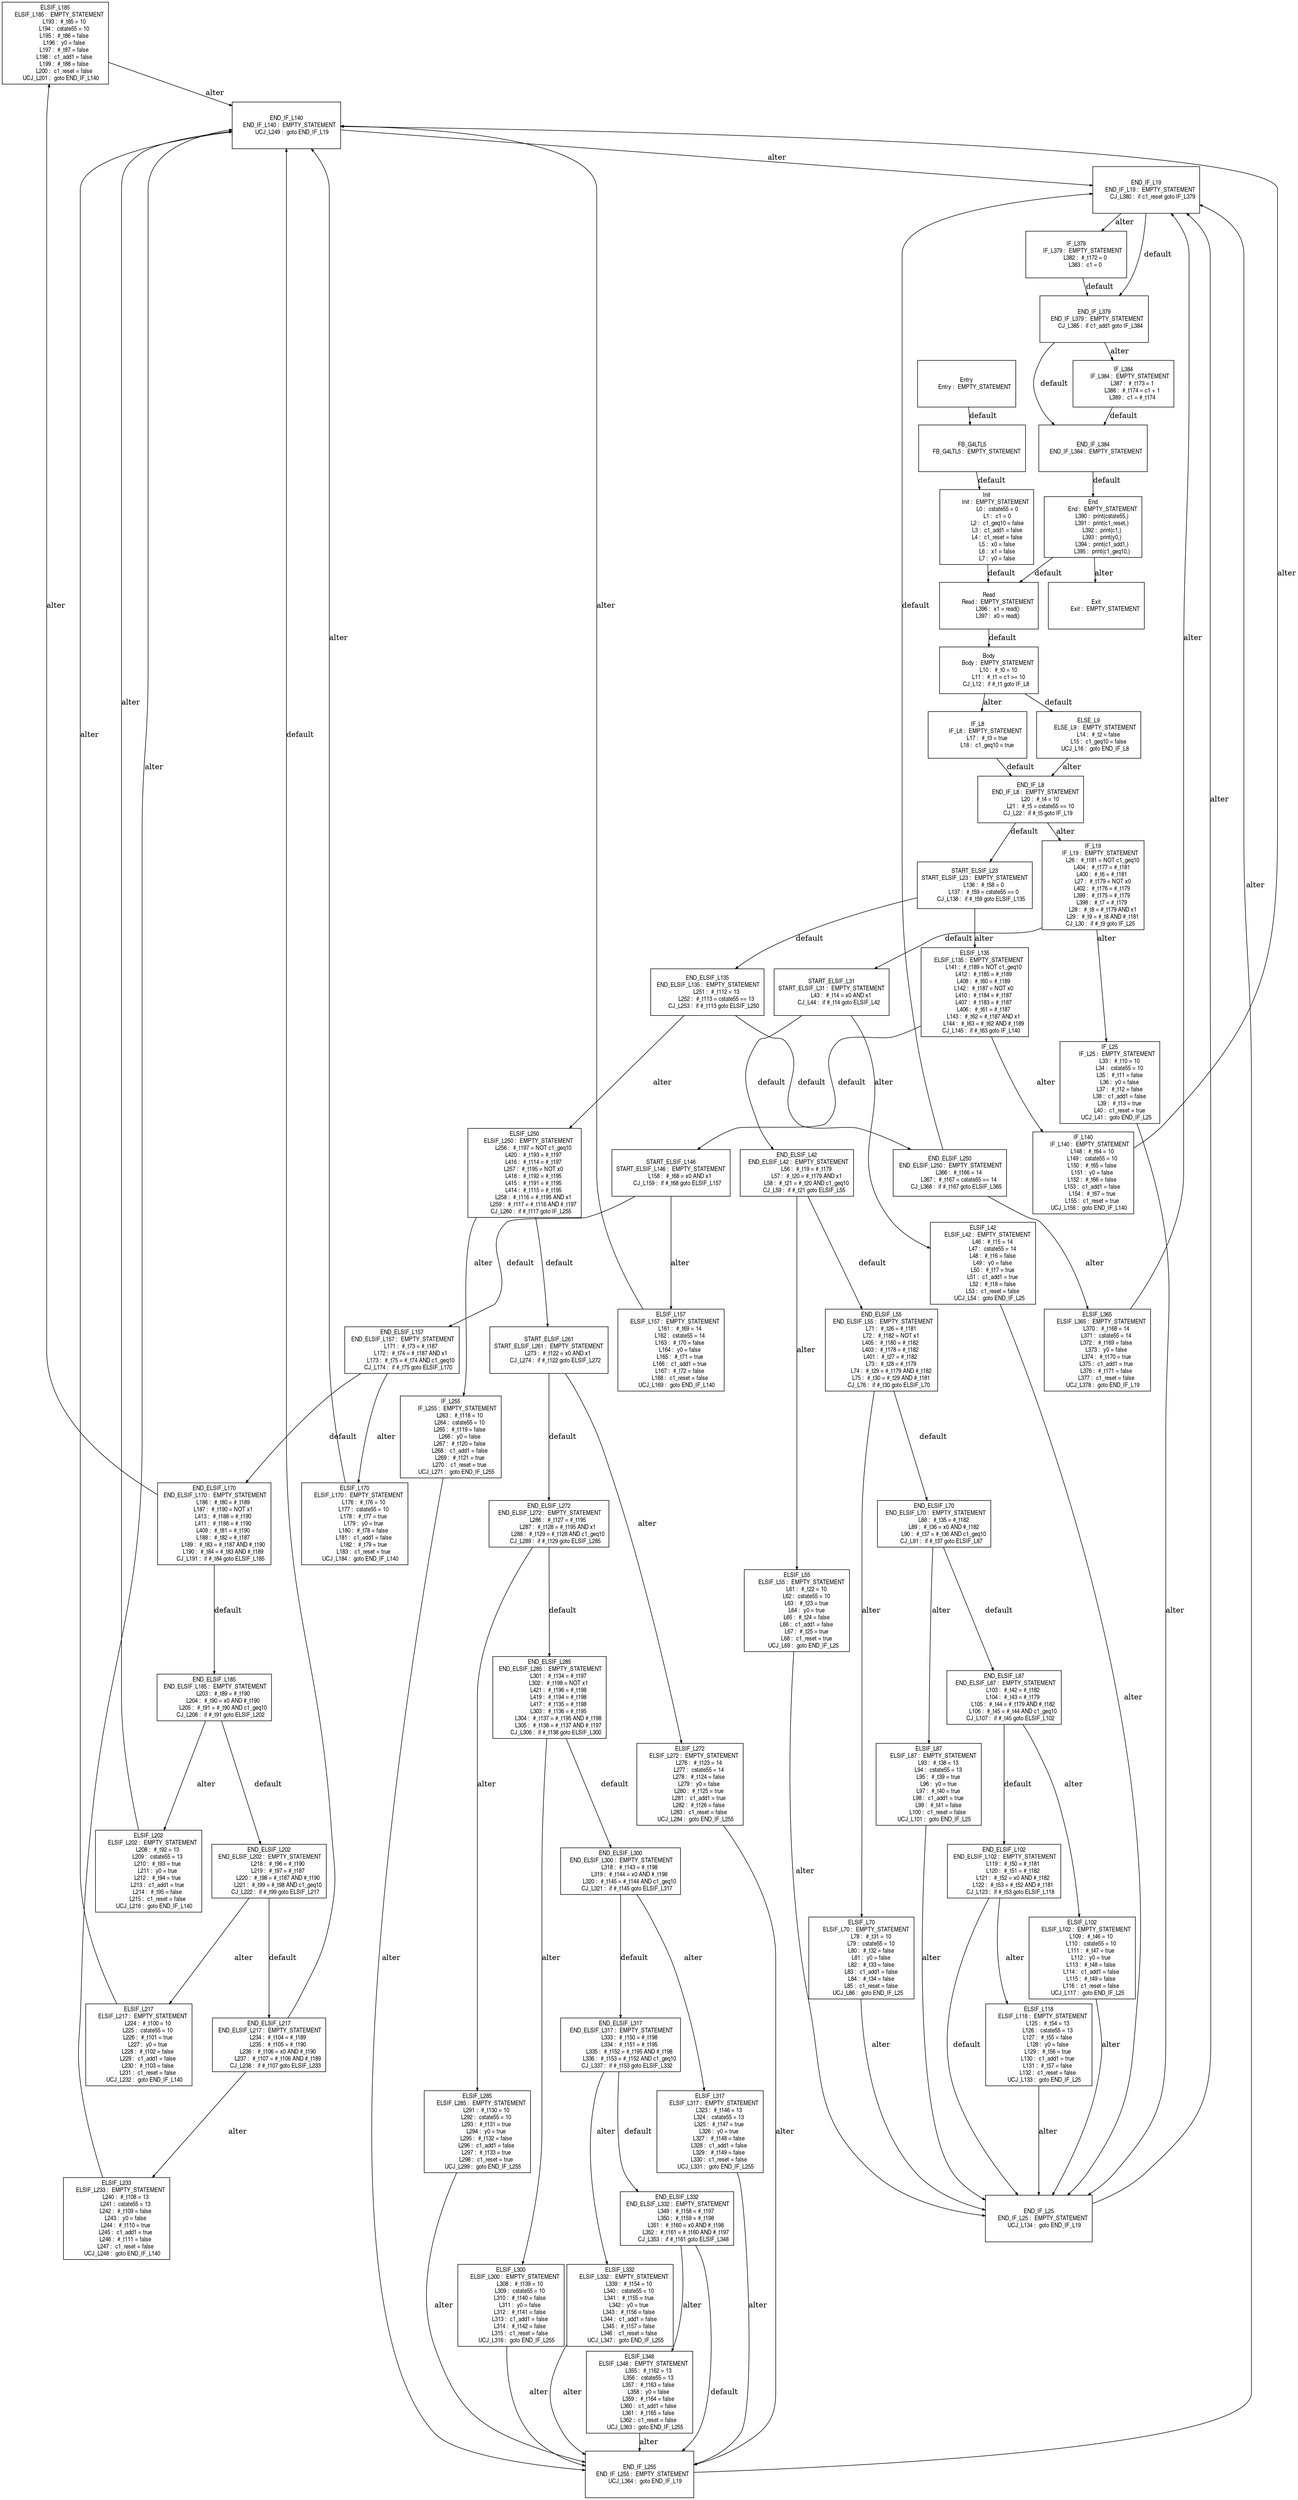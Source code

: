 digraph G {
  ranksep=.25;
  edge [arrowsize=.5]
  node [shape=rectangle, fontname="ArialNarrow",
        fontsize=12,  height=1.2];
  "ELSIF_L185
     ELSIF_L185 :  EMPTY_STATEMENT
           L193 :  #_t85 = 10
           L194 :  cstate55 = 10
           L195 :  #_t86 = false
           L196 :  y0 = false
           L197 :  #_t87 = false
           L198 :  c1_add1 = false
           L199 :  #_t88 = false
           L200 :  c1_reset = false
       UCJ_L201 :  goto END_IF_L140
"; "ELSIF_L317
     ELSIF_L317 :  EMPTY_STATEMENT
           L323 :  #_t146 = 13
           L324 :  cstate55 = 13
           L325 :  #_t147 = true
           L326 :  y0 = true
           L327 :  #_t148 = false
           L328 :  c1_add1 = false
           L329 :  #_t149 = false
           L330 :  c1_reset = false
       UCJ_L331 :  goto END_IF_L255
"; "END_ELSIF_L250
 END_ELSIF_L250 :  EMPTY_STATEMENT
           L366 :  #_t166 = 14
           L367 :  #_t167 = cstate55 == 14
        CJ_L368 :  if #_t167 goto ELSIF_L365
"; "ELSIF_L233
     ELSIF_L233 :  EMPTY_STATEMENT
           L240 :  #_t108 = 13
           L241 :  cstate55 = 13
           L242 :  #_t109 = false
           L243 :  y0 = false
           L244 :  #_t110 = true
           L245 :  c1_add1 = true
           L246 :  #_t111 = false
           L247 :  c1_reset = false
       UCJ_L248 :  goto END_IF_L140
"; "ELSE_L9
        ELSE_L9 :  EMPTY_STATEMENT
            L14 :  #_t2 = false
            L15 :  c1_geq10 = false
        UCJ_L16 :  goto END_IF_L8
"; "IF_L8
          IF_L8 :  EMPTY_STATEMENT
            L17 :  #_t3 = true
            L18 :  c1_geq10 = true
"; "END_IF_L384
    END_IF_L384 :  EMPTY_STATEMENT
"; "END_ELSIF_L42
  END_ELSIF_L42 :  EMPTY_STATEMENT
            L56 :  #_t19 = #_t179
            L57 :  #_t20 = #_t179 AND x1
            L58 :  #_t21 = #_t20 AND c1_geq10
         CJ_L59 :  if #_t21 goto ELSIF_L55
"; "END_ELSIF_L202
 END_ELSIF_L202 :  EMPTY_STATEMENT
           L218 :  #_t96 = #_t190
           L219 :  #_t97 = #_t187
           L220 :  #_t98 = #_t187 AND #_t190
           L221 :  #_t99 = #_t98 AND c1_geq10
        CJ_L222 :  if #_t99 goto ELSIF_L217
"; "ELSIF_L332
     ELSIF_L332 :  EMPTY_STATEMENT
           L339 :  #_t154 = 10
           L340 :  cstate55 = 10
           L341 :  #_t155 = true
           L342 :  y0 = true
           L343 :  #_t156 = false
           L344 :  c1_add1 = false
           L345 :  #_t157 = false
           L346 :  c1_reset = false
       UCJ_L347 :  goto END_IF_L255
"; "END_ELSIF_L135
 END_ELSIF_L135 :  EMPTY_STATEMENT
           L251 :  #_t112 = 13
           L252 :  #_t113 = cstate55 == 13
        CJ_L253 :  if #_t113 goto ELSIF_L250
"; "END_IF_L19
     END_IF_L19 :  EMPTY_STATEMENT
        CJ_L380 :  if c1_reset goto IF_L379
"; "END_ELSIF_L170
 END_ELSIF_L170 :  EMPTY_STATEMENT
           L186 :  #_t80 = #_t189
           L187 :  #_t190 = NOT x1
           L413 :  #_t188 = #_t190
           L411 :  #_t186 = #_t190
           L409 :  #_t81 = #_t190
           L188 :  #_t82 = #_t187
           L189 :  #_t83 = #_t187 AND #_t190
           L190 :  #_t84 = #_t83 AND #_t189
        CJ_L191 :  if #_t84 goto ELSIF_L185
"; "IF_L255
        IF_L255 :  EMPTY_STATEMENT
           L263 :  #_t118 = 10
           L264 :  cstate55 = 10
           L265 :  #_t119 = false
           L266 :  y0 = false
           L267 :  #_t120 = false
           L268 :  c1_add1 = false
           L269 :  #_t121 = true
           L270 :  c1_reset = true
       UCJ_L271 :  goto END_IF_L255
"; "START_ELSIF_L23
START_ELSIF_L23 :  EMPTY_STATEMENT
           L136 :  #_t58 = 0
           L137 :  #_t59 = cstate55 == 0
        CJ_L138 :  if #_t59 goto ELSIF_L135
"; "END_ELSIF_L55
  END_ELSIF_L55 :  EMPTY_STATEMENT
            L71 :  #_t26 = #_t181
            L72 :  #_t182 = NOT x1
           L405 :  #_t180 = #_t182
           L403 :  #_t178 = #_t182
           L401 :  #_t27 = #_t182
            L73 :  #_t28 = #_t179
            L74 :  #_t29 = #_t179 AND #_t182
            L75 :  #_t30 = #_t29 AND #_t181
         CJ_L76 :  if #_t30 goto ELSIF_L70
"; "ELSIF_L70
      ELSIF_L70 :  EMPTY_STATEMENT
            L78 :  #_t31 = 10
            L79 :  cstate55 = 10
            L80 :  #_t32 = false
            L81 :  y0 = false
            L82 :  #_t33 = false
            L83 :  c1_add1 = false
            L84 :  #_t34 = false
            L85 :  c1_reset = false
        UCJ_L86 :  goto END_IF_L25
"; "IF_L25
         IF_L25 :  EMPTY_STATEMENT
            L33 :  #_t10 = 10
            L34 :  cstate55 = 10
            L35 :  #_t11 = false
            L36 :  y0 = false
            L37 :  #_t12 = false
            L38 :  c1_add1 = false
            L39 :  #_t13 = true
            L40 :  c1_reset = true
        UCJ_L41 :  goto END_IF_L25
"; "ELSIF_L135
     ELSIF_L135 :  EMPTY_STATEMENT
           L141 :  #_t189 = NOT c1_geq10
           L412 :  #_t185 = #_t189
           L408 :  #_t60 = #_t189
           L142 :  #_t187 = NOT x0
           L410 :  #_t184 = #_t187
           L407 :  #_t183 = #_t187
           L406 :  #_t61 = #_t187
           L143 :  #_t62 = #_t187 AND x1
           L144 :  #_t63 = #_t62 AND #_t189
        CJ_L145 :  if #_t63 goto IF_L140
"; "ELSIF_L365
     ELSIF_L365 :  EMPTY_STATEMENT
           L370 :  #_t168 = 14
           L371 :  cstate55 = 14
           L372 :  #_t169 = false
           L373 :  y0 = false
           L374 :  #_t170 = true
           L375 :  c1_add1 = true
           L376 :  #_t171 = false
           L377 :  c1_reset = false
       UCJ_L378 :  goto END_IF_L19
"; "START_ELSIF_L261
START_ELSIF_L261 :  EMPTY_STATEMENT
           L273 :  #_t122 = x0 AND x1
        CJ_L274 :  if #_t122 goto ELSIF_L272
"; "END_ELSIF_L157
 END_ELSIF_L157 :  EMPTY_STATEMENT
           L171 :  #_t73 = #_t187
           L172 :  #_t74 = #_t187 AND x1
           L173 :  #_t75 = #_t74 AND c1_geq10
        CJ_L174 :  if #_t75 goto ELSIF_L170
"; "ELSIF_L102
     ELSIF_L102 :  EMPTY_STATEMENT
           L109 :  #_t46 = 10
           L110 :  cstate55 = 10
           L111 :  #_t47 = true
           L112 :  y0 = true
           L113 :  #_t48 = false
           L114 :  c1_add1 = false
           L115 :  #_t49 = false
           L116 :  c1_reset = false
       UCJ_L117 :  goto END_IF_L25
"; "ELSIF_L300
     ELSIF_L300 :  EMPTY_STATEMENT
           L308 :  #_t139 = 10
           L309 :  cstate55 = 10
           L310 :  #_t140 = false
           L311 :  y0 = false
           L312 :  #_t141 = false
           L313 :  c1_add1 = false
           L314 :  #_t142 = false
           L315 :  c1_reset = false
       UCJ_L316 :  goto END_IF_L255
"; "ELSIF_L87
      ELSIF_L87 :  EMPTY_STATEMENT
            L93 :  #_t38 = 13
            L94 :  cstate55 = 13
            L95 :  #_t39 = true
            L96 :  y0 = true
            L97 :  #_t40 = true
            L98 :  c1_add1 = true
            L99 :  #_t41 = false
           L100 :  c1_reset = false
       UCJ_L101 :  goto END_IF_L25
"; "END_IF_L25
     END_IF_L25 :  EMPTY_STATEMENT
       UCJ_L134 :  goto END_IF_L19
"; "ELSIF_L250
     ELSIF_L250 :  EMPTY_STATEMENT
           L256 :  #_t197 = NOT c1_geq10
           L420 :  #_t193 = #_t197
           L416 :  #_t114 = #_t197
           L257 :  #_t195 = NOT x0
           L418 :  #_t192 = #_t195
           L415 :  #_t191 = #_t195
           L414 :  #_t115 = #_t195
           L258 :  #_t116 = #_t195 AND x1
           L259 :  #_t117 = #_t116 AND #_t197
        CJ_L260 :  if #_t117 goto IF_L255
"; "ELSIF_L285
     ELSIF_L285 :  EMPTY_STATEMENT
           L291 :  #_t130 = 10
           L292 :  cstate55 = 10
           L293 :  #_t131 = true
           L294 :  y0 = true
           L295 :  #_t132 = false
           L296 :  c1_add1 = false
           L297 :  #_t133 = true
           L298 :  c1_reset = true
       UCJ_L299 :  goto END_IF_L255
"; "END_IF_L379
    END_IF_L379 :  EMPTY_STATEMENT
        CJ_L385 :  if c1_add1 goto IF_L384
"; "END_IF_L255
    END_IF_L255 :  EMPTY_STATEMENT
       UCJ_L364 :  goto END_IF_L19
"; "ELSIF_L118
     ELSIF_L118 :  EMPTY_STATEMENT
           L125 :  #_t54 = 13
           L126 :  cstate55 = 13
           L127 :  #_t55 = false
           L128 :  y0 = false
           L129 :  #_t56 = true
           L130 :  c1_add1 = true
           L131 :  #_t57 = false
           L132 :  c1_reset = false
       UCJ_L133 :  goto END_IF_L25
"; "END_ELSIF_L317
 END_ELSIF_L317 :  EMPTY_STATEMENT
           L333 :  #_t150 = #_t198
           L334 :  #_t151 = #_t195
           L335 :  #_t152 = #_t195 AND #_t198
           L336 :  #_t153 = #_t152 AND c1_geq10
        CJ_L337 :  if #_t153 goto ELSIF_L332
"; "ELSIF_L170
     ELSIF_L170 :  EMPTY_STATEMENT
           L176 :  #_t76 = 10
           L177 :  cstate55 = 10
           L178 :  #_t77 = true
           L179 :  y0 = true
           L180 :  #_t78 = false
           L181 :  c1_add1 = false
           L182 :  #_t79 = true
           L183 :  c1_reset = true
       UCJ_L184 :  goto END_IF_L140
"; "Read
           Read :  EMPTY_STATEMENT
           L396 :  x1 = read()
           L397 :  x0 = read()
"; "Entry
          Entry :  EMPTY_STATEMENT
"; "Init
           Init :  EMPTY_STATEMENT
             L0 :  cstate55 = 0
             L1 :  c1 = 0
             L2 :  c1_geq10 = false
             L3 :  c1_add1 = false
             L4 :  c1_reset = false
             L5 :  x0 = false
             L6 :  x1 = false
             L7 :  y0 = false
"; "ELSIF_L157
     ELSIF_L157 :  EMPTY_STATEMENT
           L161 :  #_t69 = 14
           L162 :  cstate55 = 14
           L163 :  #_t70 = false
           L164 :  y0 = false
           L165 :  #_t71 = true
           L166 :  c1_add1 = true
           L167 :  #_t72 = false
           L168 :  c1_reset = false
       UCJ_L169 :  goto END_IF_L140
"; "START_ELSIF_L146
START_ELSIF_L146 :  EMPTY_STATEMENT
           L158 :  #_t68 = x0 AND x1
        CJ_L159 :  if #_t68 goto ELSIF_L157
"; "END_ELSIF_L285
 END_ELSIF_L285 :  EMPTY_STATEMENT
           L301 :  #_t134 = #_t197
           L302 :  #_t198 = NOT x1
           L421 :  #_t196 = #_t198
           L419 :  #_t194 = #_t198
           L417 :  #_t135 = #_t198
           L303 :  #_t136 = #_t195
           L304 :  #_t137 = #_t195 AND #_t198
           L305 :  #_t138 = #_t137 AND #_t197
        CJ_L306 :  if #_t138 goto ELSIF_L300
"; "ELSIF_L272
     ELSIF_L272 :  EMPTY_STATEMENT
           L276 :  #_t123 = 14
           L277 :  cstate55 = 14
           L278 :  #_t124 = false
           L279 :  y0 = false
           L280 :  #_t125 = true
           L281 :  c1_add1 = true
           L282 :  #_t126 = false
           L283 :  c1_reset = false
       UCJ_L284 :  goto END_IF_L255
"; "IF_L379
        IF_L379 :  EMPTY_STATEMENT
           L382 :  #_t172 = 0
           L383 :  c1 = 0
"; "ELSIF_L348
     ELSIF_L348 :  EMPTY_STATEMENT
           L355 :  #_t162 = 13
           L356 :  cstate55 = 13
           L357 :  #_t163 = false
           L358 :  y0 = false
           L359 :  #_t164 = false
           L360 :  c1_add1 = false
           L361 :  #_t165 = false
           L362 :  c1_reset = false
       UCJ_L363 :  goto END_IF_L255
"; "END_ELSIF_L272
 END_ELSIF_L272 :  EMPTY_STATEMENT
           L286 :  #_t127 = #_t195
           L287 :  #_t128 = #_t195 AND x1
           L288 :  #_t129 = #_t128 AND c1_geq10
        CJ_L289 :  if #_t129 goto ELSIF_L285
"; "Exit
           Exit :  EMPTY_STATEMENT
"; "END_IF_L8
      END_IF_L8 :  EMPTY_STATEMENT
            L20 :  #_t4 = 10
            L21 :  #_t5 = cstate55 == 10
         CJ_L22 :  if #_t5 goto IF_L19
"; "END_ELSIF_L70
  END_ELSIF_L70 :  EMPTY_STATEMENT
            L88 :  #_t35 = #_t182
            L89 :  #_t36 = x0 AND #_t182
            L90 :  #_t37 = #_t36 AND c1_geq10
         CJ_L91 :  if #_t37 goto ELSIF_L87
"; "ELSIF_L42
      ELSIF_L42 :  EMPTY_STATEMENT
            L46 :  #_t15 = 14
            L47 :  cstate55 = 14
            L48 :  #_t16 = false
            L49 :  y0 = false
            L50 :  #_t17 = true
            L51 :  c1_add1 = true
            L52 :  #_t18 = false
            L53 :  c1_reset = false
        UCJ_L54 :  goto END_IF_L25
"; "ELSIF_L217
     ELSIF_L217 :  EMPTY_STATEMENT
           L224 :  #_t100 = 10
           L225 :  cstate55 = 10
           L226 :  #_t101 = true
           L227 :  y0 = true
           L228 :  #_t102 = false
           L229 :  c1_add1 = false
           L230 :  #_t103 = false
           L231 :  c1_reset = false
       UCJ_L232 :  goto END_IF_L140
"; "IF_L19
         IF_L19 :  EMPTY_STATEMENT
            L26 :  #_t181 = NOT c1_geq10
           L404 :  #_t177 = #_t181
           L400 :  #_t6 = #_t181
            L27 :  #_t179 = NOT x0
           L402 :  #_t176 = #_t179
           L399 :  #_t175 = #_t179
           L398 :  #_t7 = #_t179
            L28 :  #_t8 = #_t179 AND x1
            L29 :  #_t9 = #_t8 AND #_t181
         CJ_L30 :  if #_t9 goto IF_L25
"; "FB_G4LTL5
      FB_G4LTL5 :  EMPTY_STATEMENT
"; "ELSIF_L55
      ELSIF_L55 :  EMPTY_STATEMENT
            L61 :  #_t22 = 10
            L62 :  cstate55 = 10
            L63 :  #_t23 = true
            L64 :  y0 = true
            L65 :  #_t24 = false
            L66 :  c1_add1 = false
            L67 :  #_t25 = true
            L68 :  c1_reset = true
        UCJ_L69 :  goto END_IF_L25
"; "END_ELSIF_L300
 END_ELSIF_L300 :  EMPTY_STATEMENT
           L318 :  #_t143 = #_t198
           L319 :  #_t144 = x0 AND #_t198
           L320 :  #_t145 = #_t144 AND c1_geq10
        CJ_L321 :  if #_t145 goto ELSIF_L317
"; "END_ELSIF_L217
 END_ELSIF_L217 :  EMPTY_STATEMENT
           L234 :  #_t104 = #_t189
           L235 :  #_t105 = #_t190
           L236 :  #_t106 = x0 AND #_t190
           L237 :  #_t107 = #_t106 AND #_t189
        CJ_L238 :  if #_t107 goto ELSIF_L233
"; "End
            End :  EMPTY_STATEMENT
           L390 :  print(cstate55,)
           L391 :  print(c1_reset,)
           L392 :  print(c1,)
           L393 :  print(y0,)
           L394 :  print(c1_add1,)
           L395 :  print(c1_geq10,)
"; "END_ELSIF_L185
 END_ELSIF_L185 :  EMPTY_STATEMENT
           L203 :  #_t89 = #_t190
           L204 :  #_t90 = x0 AND #_t190
           L205 :  #_t91 = #_t90 AND c1_geq10
        CJ_L206 :  if #_t91 goto ELSIF_L202
"; "END_ELSIF_L332
 END_ELSIF_L332 :  EMPTY_STATEMENT
           L349 :  #_t158 = #_t197
           L350 :  #_t159 = #_t198
           L351 :  #_t160 = x0 AND #_t198
           L352 :  #_t161 = #_t160 AND #_t197
        CJ_L353 :  if #_t161 goto ELSIF_L348
"; "START_ELSIF_L31
START_ELSIF_L31 :  EMPTY_STATEMENT
            L43 :  #_t14 = x0 AND x1
         CJ_L44 :  if #_t14 goto ELSIF_L42
"; "Body
           Body :  EMPTY_STATEMENT
            L10 :  #_t0 = 10
            L11 :  #_t1 = c1 >= 10
         CJ_L12 :  if #_t1 goto IF_L8
"; "END_ELSIF_L102
 END_ELSIF_L102 :  EMPTY_STATEMENT
           L119 :  #_t50 = #_t181
           L120 :  #_t51 = #_t182
           L121 :  #_t52 = x0 AND #_t182
           L122 :  #_t53 = #_t52 AND #_t181
        CJ_L123 :  if #_t53 goto ELSIF_L118
"; "IF_L140
        IF_L140 :  EMPTY_STATEMENT
           L148 :  #_t64 = 10
           L149 :  cstate55 = 10
           L150 :  #_t65 = false
           L151 :  y0 = false
           L152 :  #_t66 = false
           L153 :  c1_add1 = false
           L154 :  #_t67 = true
           L155 :  c1_reset = true
       UCJ_L156 :  goto END_IF_L140
"; "ELSIF_L202
     ELSIF_L202 :  EMPTY_STATEMENT
           L208 :  #_t92 = 13
           L209 :  cstate55 = 13
           L210 :  #_t93 = true
           L211 :  y0 = true
           L212 :  #_t94 = true
           L213 :  c1_add1 = true
           L214 :  #_t95 = false
           L215 :  c1_reset = false
       UCJ_L216 :  goto END_IF_L140
"; "END_ELSIF_L87
  END_ELSIF_L87 :  EMPTY_STATEMENT
           L103 :  #_t42 = #_t182
           L104 :  #_t43 = #_t179
           L105 :  #_t44 = #_t179 AND #_t182
           L106 :  #_t45 = #_t44 AND c1_geq10
        CJ_L107 :  if #_t45 goto ELSIF_L102
"; "END_IF_L140
    END_IF_L140 :  EMPTY_STATEMENT
       UCJ_L249 :  goto END_IF_L19
"; "IF_L384
        IF_L384 :  EMPTY_STATEMENT
           L387 :  #_t173 = 1
           L388 :  #_t174 = c1 + 1
           L389 :  c1 = #_t174
"; 
  "FB_G4LTL5
      FB_G4LTL5 :  EMPTY_STATEMENT
" -> "Init
           Init :  EMPTY_STATEMENT
             L0 :  cstate55 = 0
             L1 :  c1 = 0
             L2 :  c1_geq10 = false
             L3 :  c1_add1 = false
             L4 :  c1_reset = false
             L5 :  x0 = false
             L6 :  x1 = false
             L7 :  y0 = false
"  [label="default"];
  "Init
           Init :  EMPTY_STATEMENT
             L0 :  cstate55 = 0
             L1 :  c1 = 0
             L2 :  c1_geq10 = false
             L3 :  c1_add1 = false
             L4 :  c1_reset = false
             L5 :  x0 = false
             L6 :  x1 = false
             L7 :  y0 = false
" -> "Read
           Read :  EMPTY_STATEMENT
           L396 :  x1 = read()
           L397 :  x0 = read()
"  [label="default"];
  "Body
           Body :  EMPTY_STATEMENT
            L10 :  #_t0 = 10
            L11 :  #_t1 = c1 >= 10
         CJ_L12 :  if #_t1 goto IF_L8
" -> "ELSE_L9
        ELSE_L9 :  EMPTY_STATEMENT
            L14 :  #_t2 = false
            L15 :  c1_geq10 = false
        UCJ_L16 :  goto END_IF_L8
"  [label="default"];
  "Body
           Body :  EMPTY_STATEMENT
            L10 :  #_t0 = 10
            L11 :  #_t1 = c1 >= 10
         CJ_L12 :  if #_t1 goto IF_L8
" -> "IF_L8
          IF_L8 :  EMPTY_STATEMENT
            L17 :  #_t3 = true
            L18 :  c1_geq10 = true
"  [label="alter"];
  "ELSE_L9
        ELSE_L9 :  EMPTY_STATEMENT
            L14 :  #_t2 = false
            L15 :  c1_geq10 = false
        UCJ_L16 :  goto END_IF_L8
" -> "END_IF_L8
      END_IF_L8 :  EMPTY_STATEMENT
            L20 :  #_t4 = 10
            L21 :  #_t5 = cstate55 == 10
         CJ_L22 :  if #_t5 goto IF_L19
"  [label="alter"];
  "IF_L8
          IF_L8 :  EMPTY_STATEMENT
            L17 :  #_t3 = true
            L18 :  c1_geq10 = true
" -> "END_IF_L8
      END_IF_L8 :  EMPTY_STATEMENT
            L20 :  #_t4 = 10
            L21 :  #_t5 = cstate55 == 10
         CJ_L22 :  if #_t5 goto IF_L19
"  [label="default"];
  "END_IF_L8
      END_IF_L8 :  EMPTY_STATEMENT
            L20 :  #_t4 = 10
            L21 :  #_t5 = cstate55 == 10
         CJ_L22 :  if #_t5 goto IF_L19
" -> "START_ELSIF_L23
START_ELSIF_L23 :  EMPTY_STATEMENT
           L136 :  #_t58 = 0
           L137 :  #_t59 = cstate55 == 0
        CJ_L138 :  if #_t59 goto ELSIF_L135
"  [label="default"];
  "END_IF_L8
      END_IF_L8 :  EMPTY_STATEMENT
            L20 :  #_t4 = 10
            L21 :  #_t5 = cstate55 == 10
         CJ_L22 :  if #_t5 goto IF_L19
" -> "IF_L19
         IF_L19 :  EMPTY_STATEMENT
            L26 :  #_t181 = NOT c1_geq10
           L404 :  #_t177 = #_t181
           L400 :  #_t6 = #_t181
            L27 :  #_t179 = NOT x0
           L402 :  #_t176 = #_t179
           L399 :  #_t175 = #_t179
           L398 :  #_t7 = #_t179
            L28 :  #_t8 = #_t179 AND x1
            L29 :  #_t9 = #_t8 AND #_t181
         CJ_L30 :  if #_t9 goto IF_L25
"  [label="alter"];
  "IF_L19
         IF_L19 :  EMPTY_STATEMENT
            L26 :  #_t181 = NOT c1_geq10
           L404 :  #_t177 = #_t181
           L400 :  #_t6 = #_t181
            L27 :  #_t179 = NOT x0
           L402 :  #_t176 = #_t179
           L399 :  #_t175 = #_t179
           L398 :  #_t7 = #_t179
            L28 :  #_t8 = #_t179 AND x1
            L29 :  #_t9 = #_t8 AND #_t181
         CJ_L30 :  if #_t9 goto IF_L25
" -> "START_ELSIF_L31
START_ELSIF_L31 :  EMPTY_STATEMENT
            L43 :  #_t14 = x0 AND x1
         CJ_L44 :  if #_t14 goto ELSIF_L42
"  [label="default"];
  "IF_L19
         IF_L19 :  EMPTY_STATEMENT
            L26 :  #_t181 = NOT c1_geq10
           L404 :  #_t177 = #_t181
           L400 :  #_t6 = #_t181
            L27 :  #_t179 = NOT x0
           L402 :  #_t176 = #_t179
           L399 :  #_t175 = #_t179
           L398 :  #_t7 = #_t179
            L28 :  #_t8 = #_t179 AND x1
            L29 :  #_t9 = #_t8 AND #_t181
         CJ_L30 :  if #_t9 goto IF_L25
" -> "IF_L25
         IF_L25 :  EMPTY_STATEMENT
            L33 :  #_t10 = 10
            L34 :  cstate55 = 10
            L35 :  #_t11 = false
            L36 :  y0 = false
            L37 :  #_t12 = false
            L38 :  c1_add1 = false
            L39 :  #_t13 = true
            L40 :  c1_reset = true
        UCJ_L41 :  goto END_IF_L25
"  [label="alter"];
  "IF_L25
         IF_L25 :  EMPTY_STATEMENT
            L33 :  #_t10 = 10
            L34 :  cstate55 = 10
            L35 :  #_t11 = false
            L36 :  y0 = false
            L37 :  #_t12 = false
            L38 :  c1_add1 = false
            L39 :  #_t13 = true
            L40 :  c1_reset = true
        UCJ_L41 :  goto END_IF_L25
" -> "END_IF_L25
     END_IF_L25 :  EMPTY_STATEMENT
       UCJ_L134 :  goto END_IF_L19
"  [label="alter"];
  "START_ELSIF_L31
START_ELSIF_L31 :  EMPTY_STATEMENT
            L43 :  #_t14 = x0 AND x1
         CJ_L44 :  if #_t14 goto ELSIF_L42
" -> "END_ELSIF_L42
  END_ELSIF_L42 :  EMPTY_STATEMENT
            L56 :  #_t19 = #_t179
            L57 :  #_t20 = #_t179 AND x1
            L58 :  #_t21 = #_t20 AND c1_geq10
         CJ_L59 :  if #_t21 goto ELSIF_L55
"  [label="default"];
  "START_ELSIF_L31
START_ELSIF_L31 :  EMPTY_STATEMENT
            L43 :  #_t14 = x0 AND x1
         CJ_L44 :  if #_t14 goto ELSIF_L42
" -> "ELSIF_L42
      ELSIF_L42 :  EMPTY_STATEMENT
            L46 :  #_t15 = 14
            L47 :  cstate55 = 14
            L48 :  #_t16 = false
            L49 :  y0 = false
            L50 :  #_t17 = true
            L51 :  c1_add1 = true
            L52 :  #_t18 = false
            L53 :  c1_reset = false
        UCJ_L54 :  goto END_IF_L25
"  [label="alter"];
  "ELSIF_L42
      ELSIF_L42 :  EMPTY_STATEMENT
            L46 :  #_t15 = 14
            L47 :  cstate55 = 14
            L48 :  #_t16 = false
            L49 :  y0 = false
            L50 :  #_t17 = true
            L51 :  c1_add1 = true
            L52 :  #_t18 = false
            L53 :  c1_reset = false
        UCJ_L54 :  goto END_IF_L25
" -> "END_IF_L25
     END_IF_L25 :  EMPTY_STATEMENT
       UCJ_L134 :  goto END_IF_L19
"  [label="alter"];
  "END_ELSIF_L42
  END_ELSIF_L42 :  EMPTY_STATEMENT
            L56 :  #_t19 = #_t179
            L57 :  #_t20 = #_t179 AND x1
            L58 :  #_t21 = #_t20 AND c1_geq10
         CJ_L59 :  if #_t21 goto ELSIF_L55
" -> "END_ELSIF_L55
  END_ELSIF_L55 :  EMPTY_STATEMENT
            L71 :  #_t26 = #_t181
            L72 :  #_t182 = NOT x1
           L405 :  #_t180 = #_t182
           L403 :  #_t178 = #_t182
           L401 :  #_t27 = #_t182
            L73 :  #_t28 = #_t179
            L74 :  #_t29 = #_t179 AND #_t182
            L75 :  #_t30 = #_t29 AND #_t181
         CJ_L76 :  if #_t30 goto ELSIF_L70
"  [label="default"];
  "END_ELSIF_L42
  END_ELSIF_L42 :  EMPTY_STATEMENT
            L56 :  #_t19 = #_t179
            L57 :  #_t20 = #_t179 AND x1
            L58 :  #_t21 = #_t20 AND c1_geq10
         CJ_L59 :  if #_t21 goto ELSIF_L55
" -> "ELSIF_L55
      ELSIF_L55 :  EMPTY_STATEMENT
            L61 :  #_t22 = 10
            L62 :  cstate55 = 10
            L63 :  #_t23 = true
            L64 :  y0 = true
            L65 :  #_t24 = false
            L66 :  c1_add1 = false
            L67 :  #_t25 = true
            L68 :  c1_reset = true
        UCJ_L69 :  goto END_IF_L25
"  [label="alter"];
  "ELSIF_L55
      ELSIF_L55 :  EMPTY_STATEMENT
            L61 :  #_t22 = 10
            L62 :  cstate55 = 10
            L63 :  #_t23 = true
            L64 :  y0 = true
            L65 :  #_t24 = false
            L66 :  c1_add1 = false
            L67 :  #_t25 = true
            L68 :  c1_reset = true
        UCJ_L69 :  goto END_IF_L25
" -> "END_IF_L25
     END_IF_L25 :  EMPTY_STATEMENT
       UCJ_L134 :  goto END_IF_L19
"  [label="alter"];
  "END_ELSIF_L55
  END_ELSIF_L55 :  EMPTY_STATEMENT
            L71 :  #_t26 = #_t181
            L72 :  #_t182 = NOT x1
           L405 :  #_t180 = #_t182
           L403 :  #_t178 = #_t182
           L401 :  #_t27 = #_t182
            L73 :  #_t28 = #_t179
            L74 :  #_t29 = #_t179 AND #_t182
            L75 :  #_t30 = #_t29 AND #_t181
         CJ_L76 :  if #_t30 goto ELSIF_L70
" -> "END_ELSIF_L70
  END_ELSIF_L70 :  EMPTY_STATEMENT
            L88 :  #_t35 = #_t182
            L89 :  #_t36 = x0 AND #_t182
            L90 :  #_t37 = #_t36 AND c1_geq10
         CJ_L91 :  if #_t37 goto ELSIF_L87
"  [label="default"];
  "END_ELSIF_L55
  END_ELSIF_L55 :  EMPTY_STATEMENT
            L71 :  #_t26 = #_t181
            L72 :  #_t182 = NOT x1
           L405 :  #_t180 = #_t182
           L403 :  #_t178 = #_t182
           L401 :  #_t27 = #_t182
            L73 :  #_t28 = #_t179
            L74 :  #_t29 = #_t179 AND #_t182
            L75 :  #_t30 = #_t29 AND #_t181
         CJ_L76 :  if #_t30 goto ELSIF_L70
" -> "ELSIF_L70
      ELSIF_L70 :  EMPTY_STATEMENT
            L78 :  #_t31 = 10
            L79 :  cstate55 = 10
            L80 :  #_t32 = false
            L81 :  y0 = false
            L82 :  #_t33 = false
            L83 :  c1_add1 = false
            L84 :  #_t34 = false
            L85 :  c1_reset = false
        UCJ_L86 :  goto END_IF_L25
"  [label="alter"];
  "ELSIF_L70
      ELSIF_L70 :  EMPTY_STATEMENT
            L78 :  #_t31 = 10
            L79 :  cstate55 = 10
            L80 :  #_t32 = false
            L81 :  y0 = false
            L82 :  #_t33 = false
            L83 :  c1_add1 = false
            L84 :  #_t34 = false
            L85 :  c1_reset = false
        UCJ_L86 :  goto END_IF_L25
" -> "END_IF_L25
     END_IF_L25 :  EMPTY_STATEMENT
       UCJ_L134 :  goto END_IF_L19
"  [label="alter"];
  "END_ELSIF_L70
  END_ELSIF_L70 :  EMPTY_STATEMENT
            L88 :  #_t35 = #_t182
            L89 :  #_t36 = x0 AND #_t182
            L90 :  #_t37 = #_t36 AND c1_geq10
         CJ_L91 :  if #_t37 goto ELSIF_L87
" -> "END_ELSIF_L87
  END_ELSIF_L87 :  EMPTY_STATEMENT
           L103 :  #_t42 = #_t182
           L104 :  #_t43 = #_t179
           L105 :  #_t44 = #_t179 AND #_t182
           L106 :  #_t45 = #_t44 AND c1_geq10
        CJ_L107 :  if #_t45 goto ELSIF_L102
"  [label="default"];
  "END_ELSIF_L70
  END_ELSIF_L70 :  EMPTY_STATEMENT
            L88 :  #_t35 = #_t182
            L89 :  #_t36 = x0 AND #_t182
            L90 :  #_t37 = #_t36 AND c1_geq10
         CJ_L91 :  if #_t37 goto ELSIF_L87
" -> "ELSIF_L87
      ELSIF_L87 :  EMPTY_STATEMENT
            L93 :  #_t38 = 13
            L94 :  cstate55 = 13
            L95 :  #_t39 = true
            L96 :  y0 = true
            L97 :  #_t40 = true
            L98 :  c1_add1 = true
            L99 :  #_t41 = false
           L100 :  c1_reset = false
       UCJ_L101 :  goto END_IF_L25
"  [label="alter"];
  "ELSIF_L87
      ELSIF_L87 :  EMPTY_STATEMENT
            L93 :  #_t38 = 13
            L94 :  cstate55 = 13
            L95 :  #_t39 = true
            L96 :  y0 = true
            L97 :  #_t40 = true
            L98 :  c1_add1 = true
            L99 :  #_t41 = false
           L100 :  c1_reset = false
       UCJ_L101 :  goto END_IF_L25
" -> "END_IF_L25
     END_IF_L25 :  EMPTY_STATEMENT
       UCJ_L134 :  goto END_IF_L19
"  [label="alter"];
  "END_ELSIF_L87
  END_ELSIF_L87 :  EMPTY_STATEMENT
           L103 :  #_t42 = #_t182
           L104 :  #_t43 = #_t179
           L105 :  #_t44 = #_t179 AND #_t182
           L106 :  #_t45 = #_t44 AND c1_geq10
        CJ_L107 :  if #_t45 goto ELSIF_L102
" -> "END_ELSIF_L102
 END_ELSIF_L102 :  EMPTY_STATEMENT
           L119 :  #_t50 = #_t181
           L120 :  #_t51 = #_t182
           L121 :  #_t52 = x0 AND #_t182
           L122 :  #_t53 = #_t52 AND #_t181
        CJ_L123 :  if #_t53 goto ELSIF_L118
"  [label="default"];
  "END_ELSIF_L87
  END_ELSIF_L87 :  EMPTY_STATEMENT
           L103 :  #_t42 = #_t182
           L104 :  #_t43 = #_t179
           L105 :  #_t44 = #_t179 AND #_t182
           L106 :  #_t45 = #_t44 AND c1_geq10
        CJ_L107 :  if #_t45 goto ELSIF_L102
" -> "ELSIF_L102
     ELSIF_L102 :  EMPTY_STATEMENT
           L109 :  #_t46 = 10
           L110 :  cstate55 = 10
           L111 :  #_t47 = true
           L112 :  y0 = true
           L113 :  #_t48 = false
           L114 :  c1_add1 = false
           L115 :  #_t49 = false
           L116 :  c1_reset = false
       UCJ_L117 :  goto END_IF_L25
"  [label="alter"];
  "ELSIF_L102
     ELSIF_L102 :  EMPTY_STATEMENT
           L109 :  #_t46 = 10
           L110 :  cstate55 = 10
           L111 :  #_t47 = true
           L112 :  y0 = true
           L113 :  #_t48 = false
           L114 :  c1_add1 = false
           L115 :  #_t49 = false
           L116 :  c1_reset = false
       UCJ_L117 :  goto END_IF_L25
" -> "END_IF_L25
     END_IF_L25 :  EMPTY_STATEMENT
       UCJ_L134 :  goto END_IF_L19
"  [label="alter"];
  "END_ELSIF_L102
 END_ELSIF_L102 :  EMPTY_STATEMENT
           L119 :  #_t50 = #_t181
           L120 :  #_t51 = #_t182
           L121 :  #_t52 = x0 AND #_t182
           L122 :  #_t53 = #_t52 AND #_t181
        CJ_L123 :  if #_t53 goto ELSIF_L118
" -> "END_IF_L25
     END_IF_L25 :  EMPTY_STATEMENT
       UCJ_L134 :  goto END_IF_L19
"  [label="default"];
  "END_ELSIF_L102
 END_ELSIF_L102 :  EMPTY_STATEMENT
           L119 :  #_t50 = #_t181
           L120 :  #_t51 = #_t182
           L121 :  #_t52 = x0 AND #_t182
           L122 :  #_t53 = #_t52 AND #_t181
        CJ_L123 :  if #_t53 goto ELSIF_L118
" -> "ELSIF_L118
     ELSIF_L118 :  EMPTY_STATEMENT
           L125 :  #_t54 = 13
           L126 :  cstate55 = 13
           L127 :  #_t55 = false
           L128 :  y0 = false
           L129 :  #_t56 = true
           L130 :  c1_add1 = true
           L131 :  #_t57 = false
           L132 :  c1_reset = false
       UCJ_L133 :  goto END_IF_L25
"  [label="alter"];
  "ELSIF_L118
     ELSIF_L118 :  EMPTY_STATEMENT
           L125 :  #_t54 = 13
           L126 :  cstate55 = 13
           L127 :  #_t55 = false
           L128 :  y0 = false
           L129 :  #_t56 = true
           L130 :  c1_add1 = true
           L131 :  #_t57 = false
           L132 :  c1_reset = false
       UCJ_L133 :  goto END_IF_L25
" -> "END_IF_L25
     END_IF_L25 :  EMPTY_STATEMENT
       UCJ_L134 :  goto END_IF_L19
"  [label="alter"];
  "END_IF_L25
     END_IF_L25 :  EMPTY_STATEMENT
       UCJ_L134 :  goto END_IF_L19
" -> "END_IF_L19
     END_IF_L19 :  EMPTY_STATEMENT
        CJ_L380 :  if c1_reset goto IF_L379
"  [label="alter"];
  "START_ELSIF_L23
START_ELSIF_L23 :  EMPTY_STATEMENT
           L136 :  #_t58 = 0
           L137 :  #_t59 = cstate55 == 0
        CJ_L138 :  if #_t59 goto ELSIF_L135
" -> "END_ELSIF_L135
 END_ELSIF_L135 :  EMPTY_STATEMENT
           L251 :  #_t112 = 13
           L252 :  #_t113 = cstate55 == 13
        CJ_L253 :  if #_t113 goto ELSIF_L250
"  [label="default"];
  "START_ELSIF_L23
START_ELSIF_L23 :  EMPTY_STATEMENT
           L136 :  #_t58 = 0
           L137 :  #_t59 = cstate55 == 0
        CJ_L138 :  if #_t59 goto ELSIF_L135
" -> "ELSIF_L135
     ELSIF_L135 :  EMPTY_STATEMENT
           L141 :  #_t189 = NOT c1_geq10
           L412 :  #_t185 = #_t189
           L408 :  #_t60 = #_t189
           L142 :  #_t187 = NOT x0
           L410 :  #_t184 = #_t187
           L407 :  #_t183 = #_t187
           L406 :  #_t61 = #_t187
           L143 :  #_t62 = #_t187 AND x1
           L144 :  #_t63 = #_t62 AND #_t189
        CJ_L145 :  if #_t63 goto IF_L140
"  [label="alter"];
  "ELSIF_L135
     ELSIF_L135 :  EMPTY_STATEMENT
           L141 :  #_t189 = NOT c1_geq10
           L412 :  #_t185 = #_t189
           L408 :  #_t60 = #_t189
           L142 :  #_t187 = NOT x0
           L410 :  #_t184 = #_t187
           L407 :  #_t183 = #_t187
           L406 :  #_t61 = #_t187
           L143 :  #_t62 = #_t187 AND x1
           L144 :  #_t63 = #_t62 AND #_t189
        CJ_L145 :  if #_t63 goto IF_L140
" -> "START_ELSIF_L146
START_ELSIF_L146 :  EMPTY_STATEMENT
           L158 :  #_t68 = x0 AND x1
        CJ_L159 :  if #_t68 goto ELSIF_L157
"  [label="default"];
  "ELSIF_L135
     ELSIF_L135 :  EMPTY_STATEMENT
           L141 :  #_t189 = NOT c1_geq10
           L412 :  #_t185 = #_t189
           L408 :  #_t60 = #_t189
           L142 :  #_t187 = NOT x0
           L410 :  #_t184 = #_t187
           L407 :  #_t183 = #_t187
           L406 :  #_t61 = #_t187
           L143 :  #_t62 = #_t187 AND x1
           L144 :  #_t63 = #_t62 AND #_t189
        CJ_L145 :  if #_t63 goto IF_L140
" -> "IF_L140
        IF_L140 :  EMPTY_STATEMENT
           L148 :  #_t64 = 10
           L149 :  cstate55 = 10
           L150 :  #_t65 = false
           L151 :  y0 = false
           L152 :  #_t66 = false
           L153 :  c1_add1 = false
           L154 :  #_t67 = true
           L155 :  c1_reset = true
       UCJ_L156 :  goto END_IF_L140
"  [label="alter"];
  "IF_L140
        IF_L140 :  EMPTY_STATEMENT
           L148 :  #_t64 = 10
           L149 :  cstate55 = 10
           L150 :  #_t65 = false
           L151 :  y0 = false
           L152 :  #_t66 = false
           L153 :  c1_add1 = false
           L154 :  #_t67 = true
           L155 :  c1_reset = true
       UCJ_L156 :  goto END_IF_L140
" -> "END_IF_L140
    END_IF_L140 :  EMPTY_STATEMENT
       UCJ_L249 :  goto END_IF_L19
"  [label="alter"];
  "START_ELSIF_L146
START_ELSIF_L146 :  EMPTY_STATEMENT
           L158 :  #_t68 = x0 AND x1
        CJ_L159 :  if #_t68 goto ELSIF_L157
" -> "END_ELSIF_L157
 END_ELSIF_L157 :  EMPTY_STATEMENT
           L171 :  #_t73 = #_t187
           L172 :  #_t74 = #_t187 AND x1
           L173 :  #_t75 = #_t74 AND c1_geq10
        CJ_L174 :  if #_t75 goto ELSIF_L170
"  [label="default"];
  "START_ELSIF_L146
START_ELSIF_L146 :  EMPTY_STATEMENT
           L158 :  #_t68 = x0 AND x1
        CJ_L159 :  if #_t68 goto ELSIF_L157
" -> "ELSIF_L157
     ELSIF_L157 :  EMPTY_STATEMENT
           L161 :  #_t69 = 14
           L162 :  cstate55 = 14
           L163 :  #_t70 = false
           L164 :  y0 = false
           L165 :  #_t71 = true
           L166 :  c1_add1 = true
           L167 :  #_t72 = false
           L168 :  c1_reset = false
       UCJ_L169 :  goto END_IF_L140
"  [label="alter"];
  "ELSIF_L157
     ELSIF_L157 :  EMPTY_STATEMENT
           L161 :  #_t69 = 14
           L162 :  cstate55 = 14
           L163 :  #_t70 = false
           L164 :  y0 = false
           L165 :  #_t71 = true
           L166 :  c1_add1 = true
           L167 :  #_t72 = false
           L168 :  c1_reset = false
       UCJ_L169 :  goto END_IF_L140
" -> "END_IF_L140
    END_IF_L140 :  EMPTY_STATEMENT
       UCJ_L249 :  goto END_IF_L19
"  [label="alter"];
  "END_ELSIF_L157
 END_ELSIF_L157 :  EMPTY_STATEMENT
           L171 :  #_t73 = #_t187
           L172 :  #_t74 = #_t187 AND x1
           L173 :  #_t75 = #_t74 AND c1_geq10
        CJ_L174 :  if #_t75 goto ELSIF_L170
" -> "END_ELSIF_L170
 END_ELSIF_L170 :  EMPTY_STATEMENT
           L186 :  #_t80 = #_t189
           L187 :  #_t190 = NOT x1
           L413 :  #_t188 = #_t190
           L411 :  #_t186 = #_t190
           L409 :  #_t81 = #_t190
           L188 :  #_t82 = #_t187
           L189 :  #_t83 = #_t187 AND #_t190
           L190 :  #_t84 = #_t83 AND #_t189
        CJ_L191 :  if #_t84 goto ELSIF_L185
"  [label="default"];
  "END_ELSIF_L157
 END_ELSIF_L157 :  EMPTY_STATEMENT
           L171 :  #_t73 = #_t187
           L172 :  #_t74 = #_t187 AND x1
           L173 :  #_t75 = #_t74 AND c1_geq10
        CJ_L174 :  if #_t75 goto ELSIF_L170
" -> "ELSIF_L170
     ELSIF_L170 :  EMPTY_STATEMENT
           L176 :  #_t76 = 10
           L177 :  cstate55 = 10
           L178 :  #_t77 = true
           L179 :  y0 = true
           L180 :  #_t78 = false
           L181 :  c1_add1 = false
           L182 :  #_t79 = true
           L183 :  c1_reset = true
       UCJ_L184 :  goto END_IF_L140
"  [label="alter"];
  "ELSIF_L170
     ELSIF_L170 :  EMPTY_STATEMENT
           L176 :  #_t76 = 10
           L177 :  cstate55 = 10
           L178 :  #_t77 = true
           L179 :  y0 = true
           L180 :  #_t78 = false
           L181 :  c1_add1 = false
           L182 :  #_t79 = true
           L183 :  c1_reset = true
       UCJ_L184 :  goto END_IF_L140
" -> "END_IF_L140
    END_IF_L140 :  EMPTY_STATEMENT
       UCJ_L249 :  goto END_IF_L19
"  [label="alter"];
  "END_ELSIF_L170
 END_ELSIF_L170 :  EMPTY_STATEMENT
           L186 :  #_t80 = #_t189
           L187 :  #_t190 = NOT x1
           L413 :  #_t188 = #_t190
           L411 :  #_t186 = #_t190
           L409 :  #_t81 = #_t190
           L188 :  #_t82 = #_t187
           L189 :  #_t83 = #_t187 AND #_t190
           L190 :  #_t84 = #_t83 AND #_t189
        CJ_L191 :  if #_t84 goto ELSIF_L185
" -> "END_ELSIF_L185
 END_ELSIF_L185 :  EMPTY_STATEMENT
           L203 :  #_t89 = #_t190
           L204 :  #_t90 = x0 AND #_t190
           L205 :  #_t91 = #_t90 AND c1_geq10
        CJ_L206 :  if #_t91 goto ELSIF_L202
"  [label="default"];
  "END_ELSIF_L170
 END_ELSIF_L170 :  EMPTY_STATEMENT
           L186 :  #_t80 = #_t189
           L187 :  #_t190 = NOT x1
           L413 :  #_t188 = #_t190
           L411 :  #_t186 = #_t190
           L409 :  #_t81 = #_t190
           L188 :  #_t82 = #_t187
           L189 :  #_t83 = #_t187 AND #_t190
           L190 :  #_t84 = #_t83 AND #_t189
        CJ_L191 :  if #_t84 goto ELSIF_L185
" -> "ELSIF_L185
     ELSIF_L185 :  EMPTY_STATEMENT
           L193 :  #_t85 = 10
           L194 :  cstate55 = 10
           L195 :  #_t86 = false
           L196 :  y0 = false
           L197 :  #_t87 = false
           L198 :  c1_add1 = false
           L199 :  #_t88 = false
           L200 :  c1_reset = false
       UCJ_L201 :  goto END_IF_L140
"  [label="alter"];
  "ELSIF_L185
     ELSIF_L185 :  EMPTY_STATEMENT
           L193 :  #_t85 = 10
           L194 :  cstate55 = 10
           L195 :  #_t86 = false
           L196 :  y0 = false
           L197 :  #_t87 = false
           L198 :  c1_add1 = false
           L199 :  #_t88 = false
           L200 :  c1_reset = false
       UCJ_L201 :  goto END_IF_L140
" -> "END_IF_L140
    END_IF_L140 :  EMPTY_STATEMENT
       UCJ_L249 :  goto END_IF_L19
"  [label="alter"];
  "END_ELSIF_L185
 END_ELSIF_L185 :  EMPTY_STATEMENT
           L203 :  #_t89 = #_t190
           L204 :  #_t90 = x0 AND #_t190
           L205 :  #_t91 = #_t90 AND c1_geq10
        CJ_L206 :  if #_t91 goto ELSIF_L202
" -> "END_ELSIF_L202
 END_ELSIF_L202 :  EMPTY_STATEMENT
           L218 :  #_t96 = #_t190
           L219 :  #_t97 = #_t187
           L220 :  #_t98 = #_t187 AND #_t190
           L221 :  #_t99 = #_t98 AND c1_geq10
        CJ_L222 :  if #_t99 goto ELSIF_L217
"  [label="default"];
  "END_ELSIF_L185
 END_ELSIF_L185 :  EMPTY_STATEMENT
           L203 :  #_t89 = #_t190
           L204 :  #_t90 = x0 AND #_t190
           L205 :  #_t91 = #_t90 AND c1_geq10
        CJ_L206 :  if #_t91 goto ELSIF_L202
" -> "ELSIF_L202
     ELSIF_L202 :  EMPTY_STATEMENT
           L208 :  #_t92 = 13
           L209 :  cstate55 = 13
           L210 :  #_t93 = true
           L211 :  y0 = true
           L212 :  #_t94 = true
           L213 :  c1_add1 = true
           L214 :  #_t95 = false
           L215 :  c1_reset = false
       UCJ_L216 :  goto END_IF_L140
"  [label="alter"];
  "ELSIF_L202
     ELSIF_L202 :  EMPTY_STATEMENT
           L208 :  #_t92 = 13
           L209 :  cstate55 = 13
           L210 :  #_t93 = true
           L211 :  y0 = true
           L212 :  #_t94 = true
           L213 :  c1_add1 = true
           L214 :  #_t95 = false
           L215 :  c1_reset = false
       UCJ_L216 :  goto END_IF_L140
" -> "END_IF_L140
    END_IF_L140 :  EMPTY_STATEMENT
       UCJ_L249 :  goto END_IF_L19
"  [label="alter"];
  "END_ELSIF_L202
 END_ELSIF_L202 :  EMPTY_STATEMENT
           L218 :  #_t96 = #_t190
           L219 :  #_t97 = #_t187
           L220 :  #_t98 = #_t187 AND #_t190
           L221 :  #_t99 = #_t98 AND c1_geq10
        CJ_L222 :  if #_t99 goto ELSIF_L217
" -> "END_ELSIF_L217
 END_ELSIF_L217 :  EMPTY_STATEMENT
           L234 :  #_t104 = #_t189
           L235 :  #_t105 = #_t190
           L236 :  #_t106 = x0 AND #_t190
           L237 :  #_t107 = #_t106 AND #_t189
        CJ_L238 :  if #_t107 goto ELSIF_L233
"  [label="default"];
  "END_ELSIF_L202
 END_ELSIF_L202 :  EMPTY_STATEMENT
           L218 :  #_t96 = #_t190
           L219 :  #_t97 = #_t187
           L220 :  #_t98 = #_t187 AND #_t190
           L221 :  #_t99 = #_t98 AND c1_geq10
        CJ_L222 :  if #_t99 goto ELSIF_L217
" -> "ELSIF_L217
     ELSIF_L217 :  EMPTY_STATEMENT
           L224 :  #_t100 = 10
           L225 :  cstate55 = 10
           L226 :  #_t101 = true
           L227 :  y0 = true
           L228 :  #_t102 = false
           L229 :  c1_add1 = false
           L230 :  #_t103 = false
           L231 :  c1_reset = false
       UCJ_L232 :  goto END_IF_L140
"  [label="alter"];
  "ELSIF_L217
     ELSIF_L217 :  EMPTY_STATEMENT
           L224 :  #_t100 = 10
           L225 :  cstate55 = 10
           L226 :  #_t101 = true
           L227 :  y0 = true
           L228 :  #_t102 = false
           L229 :  c1_add1 = false
           L230 :  #_t103 = false
           L231 :  c1_reset = false
       UCJ_L232 :  goto END_IF_L140
" -> "END_IF_L140
    END_IF_L140 :  EMPTY_STATEMENT
       UCJ_L249 :  goto END_IF_L19
"  [label="alter"];
  "END_ELSIF_L217
 END_ELSIF_L217 :  EMPTY_STATEMENT
           L234 :  #_t104 = #_t189
           L235 :  #_t105 = #_t190
           L236 :  #_t106 = x0 AND #_t190
           L237 :  #_t107 = #_t106 AND #_t189
        CJ_L238 :  if #_t107 goto ELSIF_L233
" -> "END_IF_L140
    END_IF_L140 :  EMPTY_STATEMENT
       UCJ_L249 :  goto END_IF_L19
"  [label="default"];
  "END_ELSIF_L217
 END_ELSIF_L217 :  EMPTY_STATEMENT
           L234 :  #_t104 = #_t189
           L235 :  #_t105 = #_t190
           L236 :  #_t106 = x0 AND #_t190
           L237 :  #_t107 = #_t106 AND #_t189
        CJ_L238 :  if #_t107 goto ELSIF_L233
" -> "ELSIF_L233
     ELSIF_L233 :  EMPTY_STATEMENT
           L240 :  #_t108 = 13
           L241 :  cstate55 = 13
           L242 :  #_t109 = false
           L243 :  y0 = false
           L244 :  #_t110 = true
           L245 :  c1_add1 = true
           L246 :  #_t111 = false
           L247 :  c1_reset = false
       UCJ_L248 :  goto END_IF_L140
"  [label="alter"];
  "ELSIF_L233
     ELSIF_L233 :  EMPTY_STATEMENT
           L240 :  #_t108 = 13
           L241 :  cstate55 = 13
           L242 :  #_t109 = false
           L243 :  y0 = false
           L244 :  #_t110 = true
           L245 :  c1_add1 = true
           L246 :  #_t111 = false
           L247 :  c1_reset = false
       UCJ_L248 :  goto END_IF_L140
" -> "END_IF_L140
    END_IF_L140 :  EMPTY_STATEMENT
       UCJ_L249 :  goto END_IF_L19
"  [label="alter"];
  "END_IF_L140
    END_IF_L140 :  EMPTY_STATEMENT
       UCJ_L249 :  goto END_IF_L19
" -> "END_IF_L19
     END_IF_L19 :  EMPTY_STATEMENT
        CJ_L380 :  if c1_reset goto IF_L379
"  [label="alter"];
  "END_ELSIF_L135
 END_ELSIF_L135 :  EMPTY_STATEMENT
           L251 :  #_t112 = 13
           L252 :  #_t113 = cstate55 == 13
        CJ_L253 :  if #_t113 goto ELSIF_L250
" -> "END_ELSIF_L250
 END_ELSIF_L250 :  EMPTY_STATEMENT
           L366 :  #_t166 = 14
           L367 :  #_t167 = cstate55 == 14
        CJ_L368 :  if #_t167 goto ELSIF_L365
"  [label="default"];
  "END_ELSIF_L135
 END_ELSIF_L135 :  EMPTY_STATEMENT
           L251 :  #_t112 = 13
           L252 :  #_t113 = cstate55 == 13
        CJ_L253 :  if #_t113 goto ELSIF_L250
" -> "ELSIF_L250
     ELSIF_L250 :  EMPTY_STATEMENT
           L256 :  #_t197 = NOT c1_geq10
           L420 :  #_t193 = #_t197
           L416 :  #_t114 = #_t197
           L257 :  #_t195 = NOT x0
           L418 :  #_t192 = #_t195
           L415 :  #_t191 = #_t195
           L414 :  #_t115 = #_t195
           L258 :  #_t116 = #_t195 AND x1
           L259 :  #_t117 = #_t116 AND #_t197
        CJ_L260 :  if #_t117 goto IF_L255
"  [label="alter"];
  "ELSIF_L250
     ELSIF_L250 :  EMPTY_STATEMENT
           L256 :  #_t197 = NOT c1_geq10
           L420 :  #_t193 = #_t197
           L416 :  #_t114 = #_t197
           L257 :  #_t195 = NOT x0
           L418 :  #_t192 = #_t195
           L415 :  #_t191 = #_t195
           L414 :  #_t115 = #_t195
           L258 :  #_t116 = #_t195 AND x1
           L259 :  #_t117 = #_t116 AND #_t197
        CJ_L260 :  if #_t117 goto IF_L255
" -> "START_ELSIF_L261
START_ELSIF_L261 :  EMPTY_STATEMENT
           L273 :  #_t122 = x0 AND x1
        CJ_L274 :  if #_t122 goto ELSIF_L272
"  [label="default"];
  "ELSIF_L250
     ELSIF_L250 :  EMPTY_STATEMENT
           L256 :  #_t197 = NOT c1_geq10
           L420 :  #_t193 = #_t197
           L416 :  #_t114 = #_t197
           L257 :  #_t195 = NOT x0
           L418 :  #_t192 = #_t195
           L415 :  #_t191 = #_t195
           L414 :  #_t115 = #_t195
           L258 :  #_t116 = #_t195 AND x1
           L259 :  #_t117 = #_t116 AND #_t197
        CJ_L260 :  if #_t117 goto IF_L255
" -> "IF_L255
        IF_L255 :  EMPTY_STATEMENT
           L263 :  #_t118 = 10
           L264 :  cstate55 = 10
           L265 :  #_t119 = false
           L266 :  y0 = false
           L267 :  #_t120 = false
           L268 :  c1_add1 = false
           L269 :  #_t121 = true
           L270 :  c1_reset = true
       UCJ_L271 :  goto END_IF_L255
"  [label="alter"];
  "IF_L255
        IF_L255 :  EMPTY_STATEMENT
           L263 :  #_t118 = 10
           L264 :  cstate55 = 10
           L265 :  #_t119 = false
           L266 :  y0 = false
           L267 :  #_t120 = false
           L268 :  c1_add1 = false
           L269 :  #_t121 = true
           L270 :  c1_reset = true
       UCJ_L271 :  goto END_IF_L255
" -> "END_IF_L255
    END_IF_L255 :  EMPTY_STATEMENT
       UCJ_L364 :  goto END_IF_L19
"  [label="alter"];
  "START_ELSIF_L261
START_ELSIF_L261 :  EMPTY_STATEMENT
           L273 :  #_t122 = x0 AND x1
        CJ_L274 :  if #_t122 goto ELSIF_L272
" -> "END_ELSIF_L272
 END_ELSIF_L272 :  EMPTY_STATEMENT
           L286 :  #_t127 = #_t195
           L287 :  #_t128 = #_t195 AND x1
           L288 :  #_t129 = #_t128 AND c1_geq10
        CJ_L289 :  if #_t129 goto ELSIF_L285
"  [label="default"];
  "START_ELSIF_L261
START_ELSIF_L261 :  EMPTY_STATEMENT
           L273 :  #_t122 = x0 AND x1
        CJ_L274 :  if #_t122 goto ELSIF_L272
" -> "ELSIF_L272
     ELSIF_L272 :  EMPTY_STATEMENT
           L276 :  #_t123 = 14
           L277 :  cstate55 = 14
           L278 :  #_t124 = false
           L279 :  y0 = false
           L280 :  #_t125 = true
           L281 :  c1_add1 = true
           L282 :  #_t126 = false
           L283 :  c1_reset = false
       UCJ_L284 :  goto END_IF_L255
"  [label="alter"];
  "ELSIF_L272
     ELSIF_L272 :  EMPTY_STATEMENT
           L276 :  #_t123 = 14
           L277 :  cstate55 = 14
           L278 :  #_t124 = false
           L279 :  y0 = false
           L280 :  #_t125 = true
           L281 :  c1_add1 = true
           L282 :  #_t126 = false
           L283 :  c1_reset = false
       UCJ_L284 :  goto END_IF_L255
" -> "END_IF_L255
    END_IF_L255 :  EMPTY_STATEMENT
       UCJ_L364 :  goto END_IF_L19
"  [label="alter"];
  "END_ELSIF_L272
 END_ELSIF_L272 :  EMPTY_STATEMENT
           L286 :  #_t127 = #_t195
           L287 :  #_t128 = #_t195 AND x1
           L288 :  #_t129 = #_t128 AND c1_geq10
        CJ_L289 :  if #_t129 goto ELSIF_L285
" -> "END_ELSIF_L285
 END_ELSIF_L285 :  EMPTY_STATEMENT
           L301 :  #_t134 = #_t197
           L302 :  #_t198 = NOT x1
           L421 :  #_t196 = #_t198
           L419 :  #_t194 = #_t198
           L417 :  #_t135 = #_t198
           L303 :  #_t136 = #_t195
           L304 :  #_t137 = #_t195 AND #_t198
           L305 :  #_t138 = #_t137 AND #_t197
        CJ_L306 :  if #_t138 goto ELSIF_L300
"  [label="default"];
  "END_ELSIF_L272
 END_ELSIF_L272 :  EMPTY_STATEMENT
           L286 :  #_t127 = #_t195
           L287 :  #_t128 = #_t195 AND x1
           L288 :  #_t129 = #_t128 AND c1_geq10
        CJ_L289 :  if #_t129 goto ELSIF_L285
" -> "ELSIF_L285
     ELSIF_L285 :  EMPTY_STATEMENT
           L291 :  #_t130 = 10
           L292 :  cstate55 = 10
           L293 :  #_t131 = true
           L294 :  y0 = true
           L295 :  #_t132 = false
           L296 :  c1_add1 = false
           L297 :  #_t133 = true
           L298 :  c1_reset = true
       UCJ_L299 :  goto END_IF_L255
"  [label="alter"];
  "ELSIF_L285
     ELSIF_L285 :  EMPTY_STATEMENT
           L291 :  #_t130 = 10
           L292 :  cstate55 = 10
           L293 :  #_t131 = true
           L294 :  y0 = true
           L295 :  #_t132 = false
           L296 :  c1_add1 = false
           L297 :  #_t133 = true
           L298 :  c1_reset = true
       UCJ_L299 :  goto END_IF_L255
" -> "END_IF_L255
    END_IF_L255 :  EMPTY_STATEMENT
       UCJ_L364 :  goto END_IF_L19
"  [label="alter"];
  "END_ELSIF_L285
 END_ELSIF_L285 :  EMPTY_STATEMENT
           L301 :  #_t134 = #_t197
           L302 :  #_t198 = NOT x1
           L421 :  #_t196 = #_t198
           L419 :  #_t194 = #_t198
           L417 :  #_t135 = #_t198
           L303 :  #_t136 = #_t195
           L304 :  #_t137 = #_t195 AND #_t198
           L305 :  #_t138 = #_t137 AND #_t197
        CJ_L306 :  if #_t138 goto ELSIF_L300
" -> "END_ELSIF_L300
 END_ELSIF_L300 :  EMPTY_STATEMENT
           L318 :  #_t143 = #_t198
           L319 :  #_t144 = x0 AND #_t198
           L320 :  #_t145 = #_t144 AND c1_geq10
        CJ_L321 :  if #_t145 goto ELSIF_L317
"  [label="default"];
  "END_ELSIF_L285
 END_ELSIF_L285 :  EMPTY_STATEMENT
           L301 :  #_t134 = #_t197
           L302 :  #_t198 = NOT x1
           L421 :  #_t196 = #_t198
           L419 :  #_t194 = #_t198
           L417 :  #_t135 = #_t198
           L303 :  #_t136 = #_t195
           L304 :  #_t137 = #_t195 AND #_t198
           L305 :  #_t138 = #_t137 AND #_t197
        CJ_L306 :  if #_t138 goto ELSIF_L300
" -> "ELSIF_L300
     ELSIF_L300 :  EMPTY_STATEMENT
           L308 :  #_t139 = 10
           L309 :  cstate55 = 10
           L310 :  #_t140 = false
           L311 :  y0 = false
           L312 :  #_t141 = false
           L313 :  c1_add1 = false
           L314 :  #_t142 = false
           L315 :  c1_reset = false
       UCJ_L316 :  goto END_IF_L255
"  [label="alter"];
  "ELSIF_L300
     ELSIF_L300 :  EMPTY_STATEMENT
           L308 :  #_t139 = 10
           L309 :  cstate55 = 10
           L310 :  #_t140 = false
           L311 :  y0 = false
           L312 :  #_t141 = false
           L313 :  c1_add1 = false
           L314 :  #_t142 = false
           L315 :  c1_reset = false
       UCJ_L316 :  goto END_IF_L255
" -> "END_IF_L255
    END_IF_L255 :  EMPTY_STATEMENT
       UCJ_L364 :  goto END_IF_L19
"  [label="alter"];
  "END_ELSIF_L300
 END_ELSIF_L300 :  EMPTY_STATEMENT
           L318 :  #_t143 = #_t198
           L319 :  #_t144 = x0 AND #_t198
           L320 :  #_t145 = #_t144 AND c1_geq10
        CJ_L321 :  if #_t145 goto ELSIF_L317
" -> "END_ELSIF_L317
 END_ELSIF_L317 :  EMPTY_STATEMENT
           L333 :  #_t150 = #_t198
           L334 :  #_t151 = #_t195
           L335 :  #_t152 = #_t195 AND #_t198
           L336 :  #_t153 = #_t152 AND c1_geq10
        CJ_L337 :  if #_t153 goto ELSIF_L332
"  [label="default"];
  "END_ELSIF_L300
 END_ELSIF_L300 :  EMPTY_STATEMENT
           L318 :  #_t143 = #_t198
           L319 :  #_t144 = x0 AND #_t198
           L320 :  #_t145 = #_t144 AND c1_geq10
        CJ_L321 :  if #_t145 goto ELSIF_L317
" -> "ELSIF_L317
     ELSIF_L317 :  EMPTY_STATEMENT
           L323 :  #_t146 = 13
           L324 :  cstate55 = 13
           L325 :  #_t147 = true
           L326 :  y0 = true
           L327 :  #_t148 = false
           L328 :  c1_add1 = false
           L329 :  #_t149 = false
           L330 :  c1_reset = false
       UCJ_L331 :  goto END_IF_L255
"  [label="alter"];
  "ELSIF_L317
     ELSIF_L317 :  EMPTY_STATEMENT
           L323 :  #_t146 = 13
           L324 :  cstate55 = 13
           L325 :  #_t147 = true
           L326 :  y0 = true
           L327 :  #_t148 = false
           L328 :  c1_add1 = false
           L329 :  #_t149 = false
           L330 :  c1_reset = false
       UCJ_L331 :  goto END_IF_L255
" -> "END_IF_L255
    END_IF_L255 :  EMPTY_STATEMENT
       UCJ_L364 :  goto END_IF_L19
"  [label="alter"];
  "END_ELSIF_L317
 END_ELSIF_L317 :  EMPTY_STATEMENT
           L333 :  #_t150 = #_t198
           L334 :  #_t151 = #_t195
           L335 :  #_t152 = #_t195 AND #_t198
           L336 :  #_t153 = #_t152 AND c1_geq10
        CJ_L337 :  if #_t153 goto ELSIF_L332
" -> "END_ELSIF_L332
 END_ELSIF_L332 :  EMPTY_STATEMENT
           L349 :  #_t158 = #_t197
           L350 :  #_t159 = #_t198
           L351 :  #_t160 = x0 AND #_t198
           L352 :  #_t161 = #_t160 AND #_t197
        CJ_L353 :  if #_t161 goto ELSIF_L348
"  [label="default"];
  "END_ELSIF_L317
 END_ELSIF_L317 :  EMPTY_STATEMENT
           L333 :  #_t150 = #_t198
           L334 :  #_t151 = #_t195
           L335 :  #_t152 = #_t195 AND #_t198
           L336 :  #_t153 = #_t152 AND c1_geq10
        CJ_L337 :  if #_t153 goto ELSIF_L332
" -> "ELSIF_L332
     ELSIF_L332 :  EMPTY_STATEMENT
           L339 :  #_t154 = 10
           L340 :  cstate55 = 10
           L341 :  #_t155 = true
           L342 :  y0 = true
           L343 :  #_t156 = false
           L344 :  c1_add1 = false
           L345 :  #_t157 = false
           L346 :  c1_reset = false
       UCJ_L347 :  goto END_IF_L255
"  [label="alter"];
  "ELSIF_L332
     ELSIF_L332 :  EMPTY_STATEMENT
           L339 :  #_t154 = 10
           L340 :  cstate55 = 10
           L341 :  #_t155 = true
           L342 :  y0 = true
           L343 :  #_t156 = false
           L344 :  c1_add1 = false
           L345 :  #_t157 = false
           L346 :  c1_reset = false
       UCJ_L347 :  goto END_IF_L255
" -> "END_IF_L255
    END_IF_L255 :  EMPTY_STATEMENT
       UCJ_L364 :  goto END_IF_L19
"  [label="alter"];
  "END_ELSIF_L332
 END_ELSIF_L332 :  EMPTY_STATEMENT
           L349 :  #_t158 = #_t197
           L350 :  #_t159 = #_t198
           L351 :  #_t160 = x0 AND #_t198
           L352 :  #_t161 = #_t160 AND #_t197
        CJ_L353 :  if #_t161 goto ELSIF_L348
" -> "END_IF_L255
    END_IF_L255 :  EMPTY_STATEMENT
       UCJ_L364 :  goto END_IF_L19
"  [label="default"];
  "END_ELSIF_L332
 END_ELSIF_L332 :  EMPTY_STATEMENT
           L349 :  #_t158 = #_t197
           L350 :  #_t159 = #_t198
           L351 :  #_t160 = x0 AND #_t198
           L352 :  #_t161 = #_t160 AND #_t197
        CJ_L353 :  if #_t161 goto ELSIF_L348
" -> "ELSIF_L348
     ELSIF_L348 :  EMPTY_STATEMENT
           L355 :  #_t162 = 13
           L356 :  cstate55 = 13
           L357 :  #_t163 = false
           L358 :  y0 = false
           L359 :  #_t164 = false
           L360 :  c1_add1 = false
           L361 :  #_t165 = false
           L362 :  c1_reset = false
       UCJ_L363 :  goto END_IF_L255
"  [label="alter"];
  "ELSIF_L348
     ELSIF_L348 :  EMPTY_STATEMENT
           L355 :  #_t162 = 13
           L356 :  cstate55 = 13
           L357 :  #_t163 = false
           L358 :  y0 = false
           L359 :  #_t164 = false
           L360 :  c1_add1 = false
           L361 :  #_t165 = false
           L362 :  c1_reset = false
       UCJ_L363 :  goto END_IF_L255
" -> "END_IF_L255
    END_IF_L255 :  EMPTY_STATEMENT
       UCJ_L364 :  goto END_IF_L19
"  [label="alter"];
  "END_IF_L255
    END_IF_L255 :  EMPTY_STATEMENT
       UCJ_L364 :  goto END_IF_L19
" -> "END_IF_L19
     END_IF_L19 :  EMPTY_STATEMENT
        CJ_L380 :  if c1_reset goto IF_L379
"  [label="alter"];
  "END_ELSIF_L250
 END_ELSIF_L250 :  EMPTY_STATEMENT
           L366 :  #_t166 = 14
           L367 :  #_t167 = cstate55 == 14
        CJ_L368 :  if #_t167 goto ELSIF_L365
" -> "END_IF_L19
     END_IF_L19 :  EMPTY_STATEMENT
        CJ_L380 :  if c1_reset goto IF_L379
"  [label="default"];
  "END_ELSIF_L250
 END_ELSIF_L250 :  EMPTY_STATEMENT
           L366 :  #_t166 = 14
           L367 :  #_t167 = cstate55 == 14
        CJ_L368 :  if #_t167 goto ELSIF_L365
" -> "ELSIF_L365
     ELSIF_L365 :  EMPTY_STATEMENT
           L370 :  #_t168 = 14
           L371 :  cstate55 = 14
           L372 :  #_t169 = false
           L373 :  y0 = false
           L374 :  #_t170 = true
           L375 :  c1_add1 = true
           L376 :  #_t171 = false
           L377 :  c1_reset = false
       UCJ_L378 :  goto END_IF_L19
"  [label="alter"];
  "ELSIF_L365
     ELSIF_L365 :  EMPTY_STATEMENT
           L370 :  #_t168 = 14
           L371 :  cstate55 = 14
           L372 :  #_t169 = false
           L373 :  y0 = false
           L374 :  #_t170 = true
           L375 :  c1_add1 = true
           L376 :  #_t171 = false
           L377 :  c1_reset = false
       UCJ_L378 :  goto END_IF_L19
" -> "END_IF_L19
     END_IF_L19 :  EMPTY_STATEMENT
        CJ_L380 :  if c1_reset goto IF_L379
"  [label="alter"];
  "END_IF_L19
     END_IF_L19 :  EMPTY_STATEMENT
        CJ_L380 :  if c1_reset goto IF_L379
" -> "END_IF_L379
    END_IF_L379 :  EMPTY_STATEMENT
        CJ_L385 :  if c1_add1 goto IF_L384
"  [label="default"];
  "END_IF_L19
     END_IF_L19 :  EMPTY_STATEMENT
        CJ_L380 :  if c1_reset goto IF_L379
" -> "IF_L379
        IF_L379 :  EMPTY_STATEMENT
           L382 :  #_t172 = 0
           L383 :  c1 = 0
"  [label="alter"];
  "IF_L379
        IF_L379 :  EMPTY_STATEMENT
           L382 :  #_t172 = 0
           L383 :  c1 = 0
" -> "END_IF_L379
    END_IF_L379 :  EMPTY_STATEMENT
        CJ_L385 :  if c1_add1 goto IF_L384
"  [label="default"];
  "END_IF_L379
    END_IF_L379 :  EMPTY_STATEMENT
        CJ_L385 :  if c1_add1 goto IF_L384
" -> "END_IF_L384
    END_IF_L384 :  EMPTY_STATEMENT
"  [label="default"];
  "END_IF_L379
    END_IF_L379 :  EMPTY_STATEMENT
        CJ_L385 :  if c1_add1 goto IF_L384
" -> "IF_L384
        IF_L384 :  EMPTY_STATEMENT
           L387 :  #_t173 = 1
           L388 :  #_t174 = c1 + 1
           L389 :  c1 = #_t174
"  [label="alter"];
  "IF_L384
        IF_L384 :  EMPTY_STATEMENT
           L387 :  #_t173 = 1
           L388 :  #_t174 = c1 + 1
           L389 :  c1 = #_t174
" -> "END_IF_L384
    END_IF_L384 :  EMPTY_STATEMENT
"  [label="default"];
  "END_IF_L384
    END_IF_L384 :  EMPTY_STATEMENT
" -> "End
            End :  EMPTY_STATEMENT
           L390 :  print(cstate55,)
           L391 :  print(c1_reset,)
           L392 :  print(c1,)
           L393 :  print(y0,)
           L394 :  print(c1_add1,)
           L395 :  print(c1_geq10,)
"  [label="default"];
  "Entry
          Entry :  EMPTY_STATEMENT
" -> "FB_G4LTL5
      FB_G4LTL5 :  EMPTY_STATEMENT
"  [label="default"];
  "End
            End :  EMPTY_STATEMENT
           L390 :  print(cstate55,)
           L391 :  print(c1_reset,)
           L392 :  print(c1,)
           L393 :  print(y0,)
           L394 :  print(c1_add1,)
           L395 :  print(c1_geq10,)
" -> "Read
           Read :  EMPTY_STATEMENT
           L396 :  x1 = read()
           L397 :  x0 = read()
"  [label="default"];
  "End
            End :  EMPTY_STATEMENT
           L390 :  print(cstate55,)
           L391 :  print(c1_reset,)
           L392 :  print(c1,)
           L393 :  print(y0,)
           L394 :  print(c1_add1,)
           L395 :  print(c1_geq10,)
" -> "Exit
           Exit :  EMPTY_STATEMENT
"  [label="alter"];
  "Read
           Read :  EMPTY_STATEMENT
           L396 :  x1 = read()
           L397 :  x0 = read()
" -> "Body
           Body :  EMPTY_STATEMENT
            L10 :  #_t0 = 10
            L11 :  #_t1 = c1 >= 10
         CJ_L12 :  if #_t1 goto IF_L8
"  [label="default"];
}
